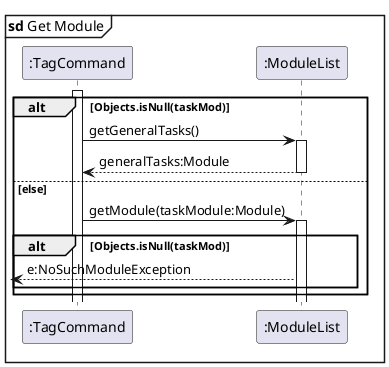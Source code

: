 @startuml
'https://plantuml.com/sequence-diagram

skinparam shadowing false
participant ":TagCommand" as TagCommand
participant ":ModuleList" as ModuleList

mainframe **sd** Get Module

activate TagCommand

alt Objects.isNull(taskMod)
    TagCommand -> ModuleList: getGeneralTasks()
    activate ModuleList
    return generalTasks:Module

else else
    TagCommand -> ModuleList: getModule(taskModule:Module)
    activate ModuleList

    alt Objects.isNull(taskMod)
        [<-- ModuleList: e:NoSuchModuleException

    end
end
@enduml